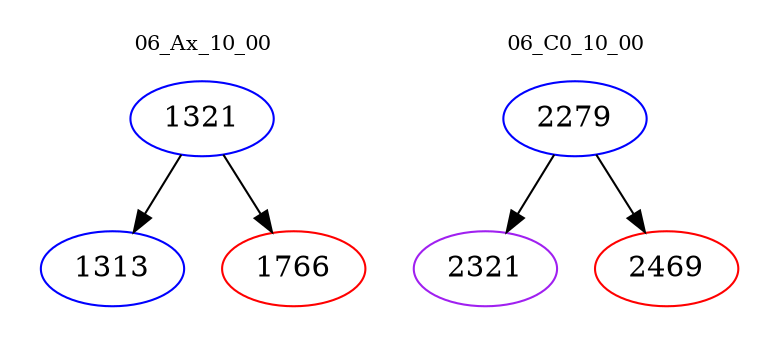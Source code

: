 digraph{
subgraph cluster_0 {
color = white
label = "06_Ax_10_00";
fontsize=10;
T0_1321 [label="1321", color="blue"]
T0_1321 -> T0_1313 [color="black"]
T0_1313 [label="1313", color="blue"]
T0_1321 -> T0_1766 [color="black"]
T0_1766 [label="1766", color="red"]
}
subgraph cluster_1 {
color = white
label = "06_C0_10_00";
fontsize=10;
T1_2279 [label="2279", color="blue"]
T1_2279 -> T1_2321 [color="black"]
T1_2321 [label="2321", color="purple"]
T1_2279 -> T1_2469 [color="black"]
T1_2469 [label="2469", color="red"]
}
}
